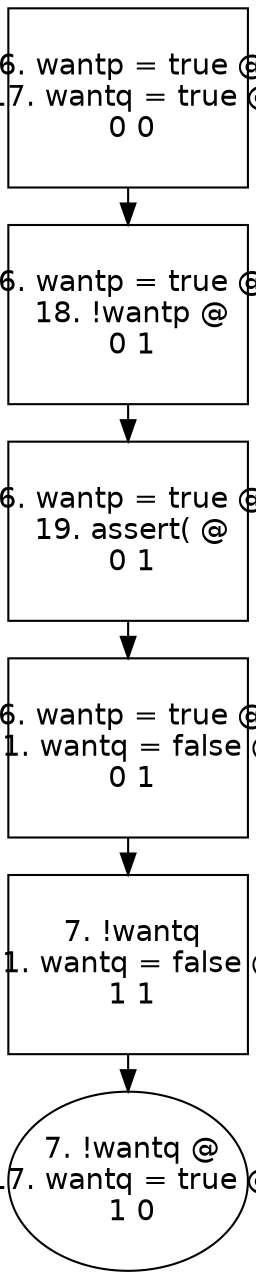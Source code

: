 digraph "" {
  graph [size="16,12",ranksep=.25];               
  node [shape=box,fontname=Helvetica,fontsize=14];
  node [width=1.6,height=1.2,fixedsize=true];     
 0 [label=" 6. wantp = true @\n 17. wantq = true @\n 0 0\n"peripheries=1];
 1 [label=" 6. wantp = true @\n 18. !wantp @\n 0 1\n"peripheries=1];
 2 [label=" 6. wantp = true @\n 19. assert( @\n 0 1\n"peripheries=1];
 3 [label=" 6. wantp = true @\n 21. wantq = false @\n 0 1\n"peripheries=1];
 4 [label=" 7. !wantq\n 21. wantq = false @\n 1 1\n"peripheries=1];
 5 [label=" 7. !wantq @\n 17. wantq = true @\n 1 0\n" shape = ellipse peripheries=1];
 0 -> 1;
 1 -> 2;
 2 -> 3;
 3 -> 4;
 4 -> 5;
}

